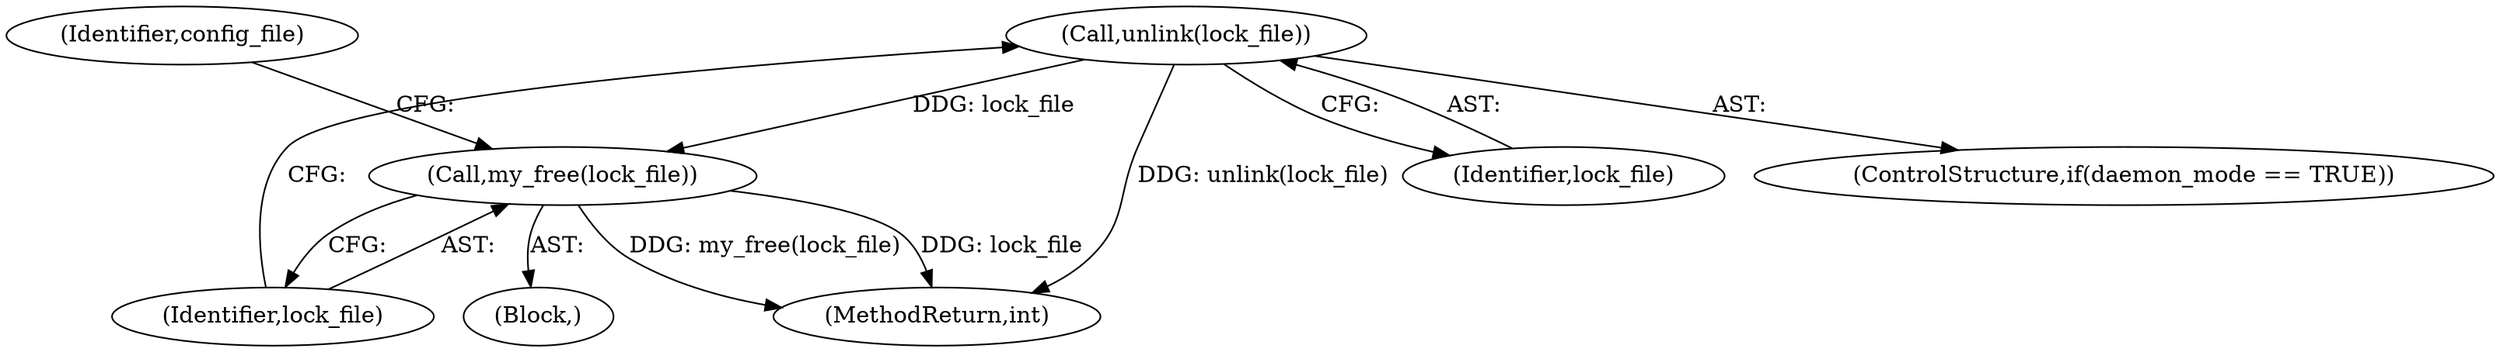 digraph "0_nagioscore_1b197346d490df2e2d3b1dcce5ac6134ad0c8752@API" {
"1001227" [label="(Call,unlink(lock_file))"];
"1001229" [label="(Call,my_free(lock_file))"];
"1001228" [label="(Identifier,lock_file)"];
"1001230" [label="(Identifier,lock_file)"];
"1001227" [label="(Call,unlink(lock_file))"];
"1000678" [label="(Block,)"];
"1001223" [label="(ControlStructure,if(daemon_mode == TRUE))"];
"1001239" [label="(MethodReturn,int)"];
"1001232" [label="(Identifier,config_file)"];
"1001229" [label="(Call,my_free(lock_file))"];
"1001227" -> "1001223"  [label="AST: "];
"1001227" -> "1001228"  [label="CFG: "];
"1001228" -> "1001227"  [label="AST: "];
"1001230" -> "1001227"  [label="CFG: "];
"1001227" -> "1001239"  [label="DDG: unlink(lock_file)"];
"1001227" -> "1001229"  [label="DDG: lock_file"];
"1001229" -> "1000678"  [label="AST: "];
"1001229" -> "1001230"  [label="CFG: "];
"1001230" -> "1001229"  [label="AST: "];
"1001232" -> "1001229"  [label="CFG: "];
"1001229" -> "1001239"  [label="DDG: my_free(lock_file)"];
"1001229" -> "1001239"  [label="DDG: lock_file"];
}
